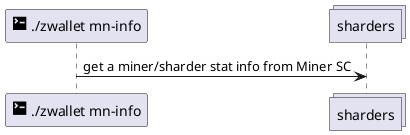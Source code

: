 @startuml
participant "<size:20><&terminal></size> ./zwallet mn-info" as cli
collections sharders

cli -> sharders: get a miner/sharder stat info from Miner SC

@enduml
